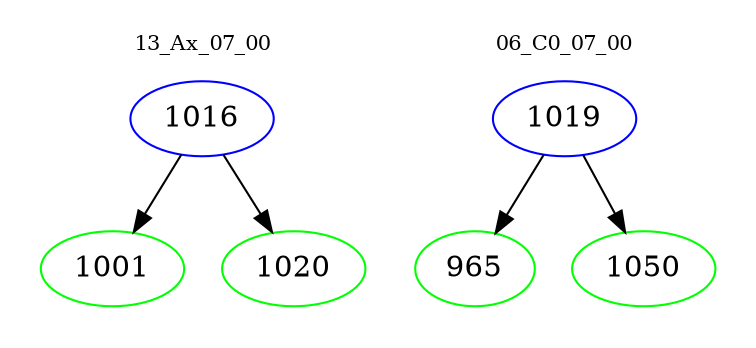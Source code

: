 digraph{
subgraph cluster_0 {
color = white
label = "13_Ax_07_00";
fontsize=10;
T0_1016 [label="1016", color="blue"]
T0_1016 -> T0_1001 [color="black"]
T0_1001 [label="1001", color="green"]
T0_1016 -> T0_1020 [color="black"]
T0_1020 [label="1020", color="green"]
}
subgraph cluster_1 {
color = white
label = "06_C0_07_00";
fontsize=10;
T1_1019 [label="1019", color="blue"]
T1_1019 -> T1_965 [color="black"]
T1_965 [label="965", color="green"]
T1_1019 -> T1_1050 [color="black"]
T1_1050 [label="1050", color="green"]
}
}
